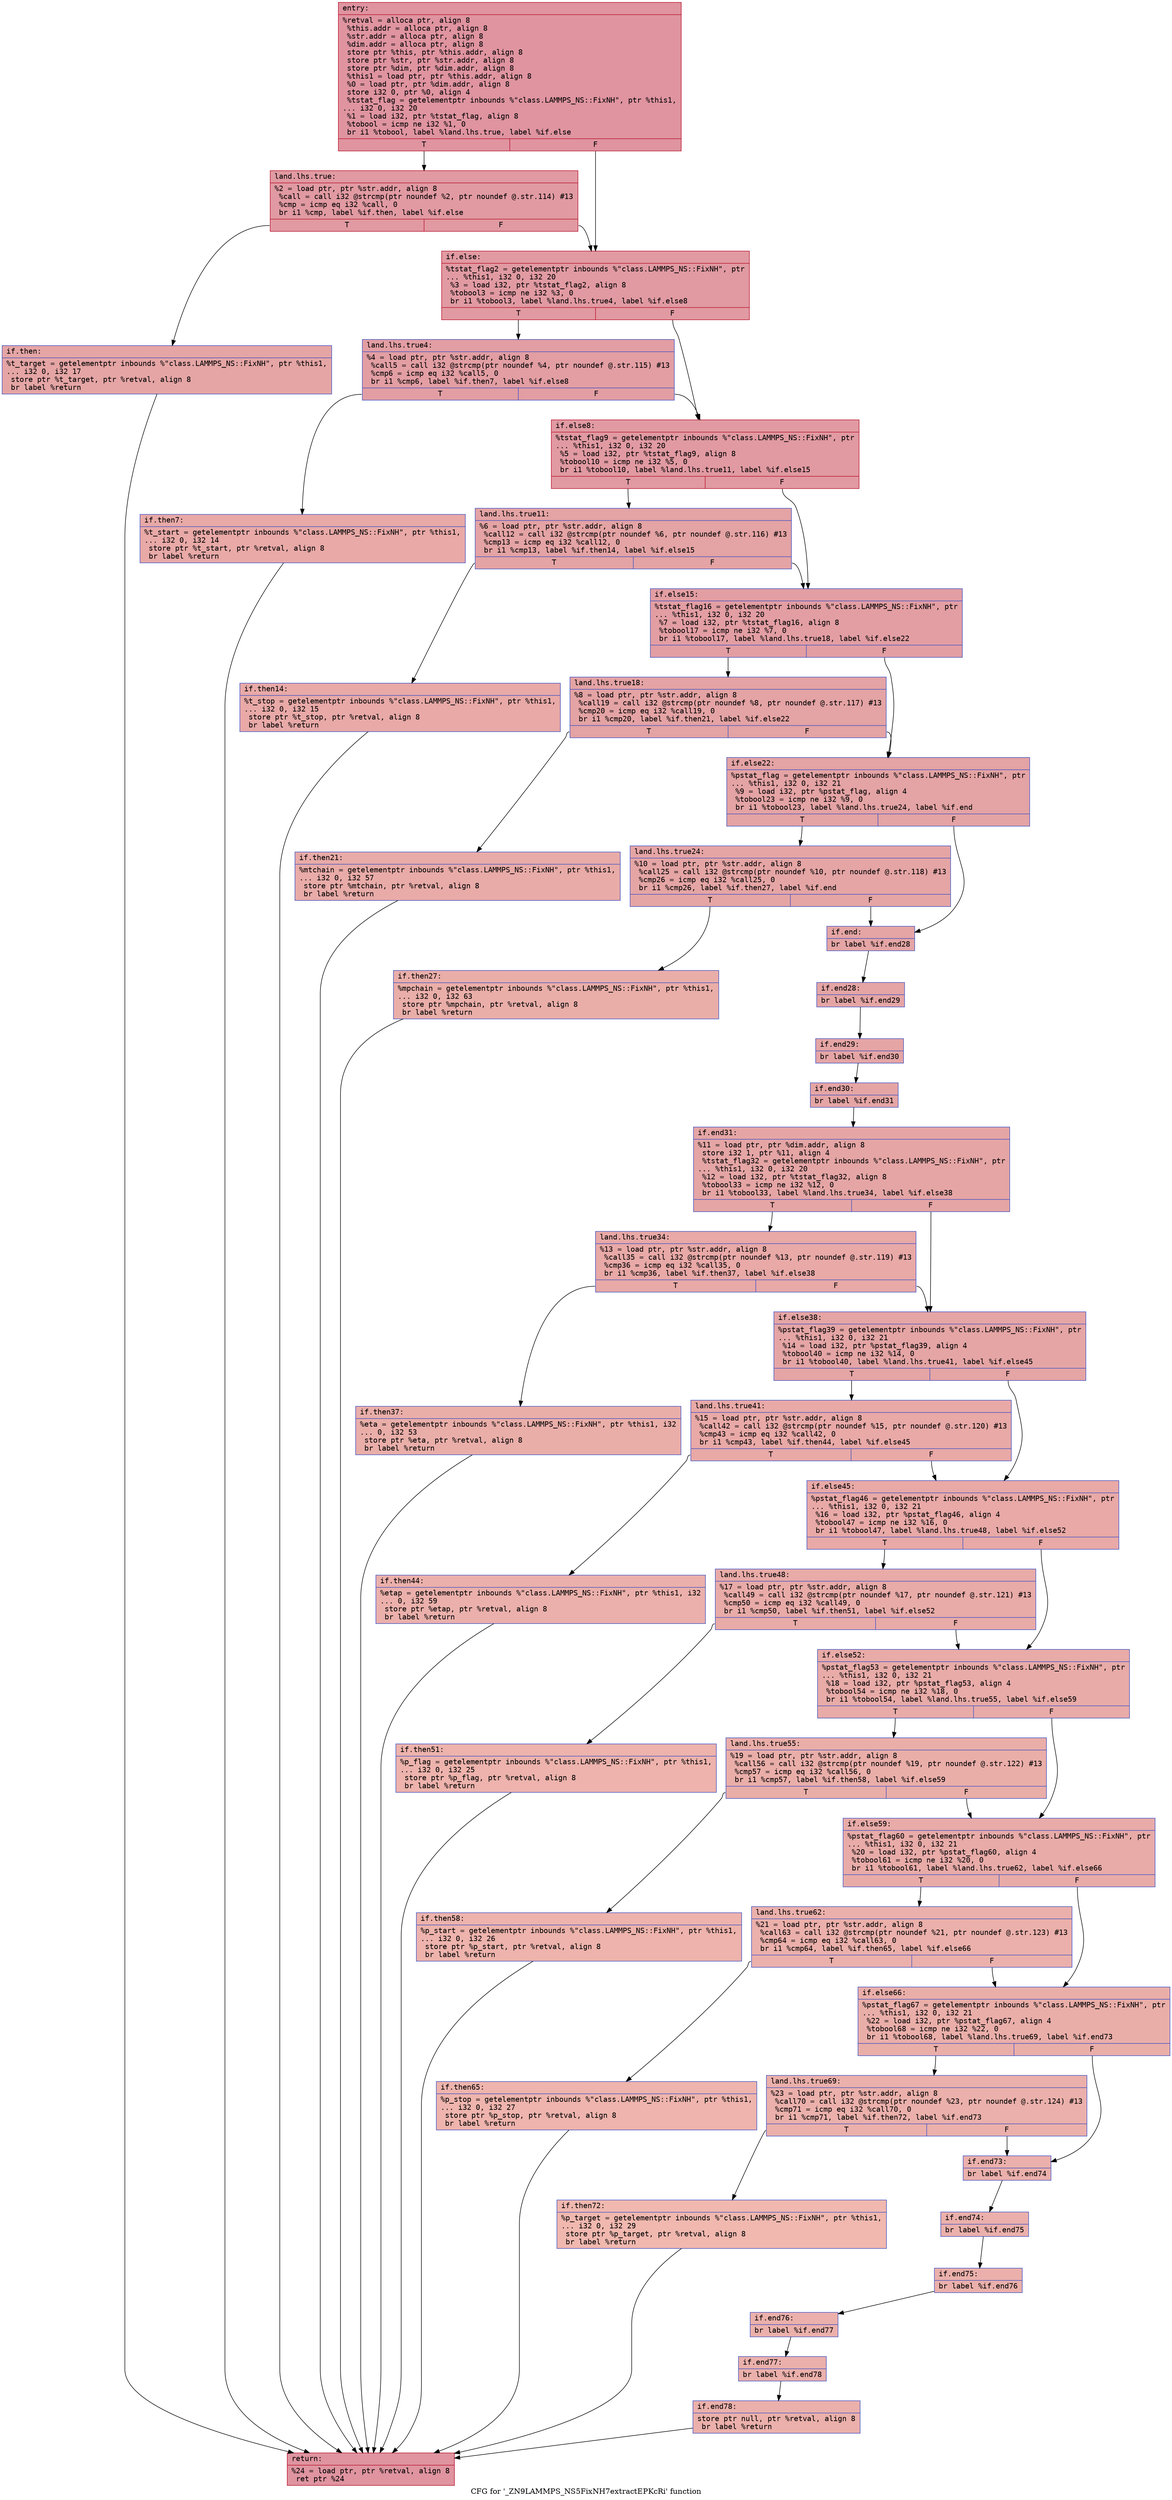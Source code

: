 digraph "CFG for '_ZN9LAMMPS_NS5FixNH7extractEPKcRi' function" {
	label="CFG for '_ZN9LAMMPS_NS5FixNH7extractEPKcRi' function";

	Node0x55b2c7deed50 [shape=record,color="#b70d28ff", style=filled, fillcolor="#b70d2870" fontname="Courier",label="{entry:\l|  %retval = alloca ptr, align 8\l  %this.addr = alloca ptr, align 8\l  %str.addr = alloca ptr, align 8\l  %dim.addr = alloca ptr, align 8\l  store ptr %this, ptr %this.addr, align 8\l  store ptr %str, ptr %str.addr, align 8\l  store ptr %dim, ptr %dim.addr, align 8\l  %this1 = load ptr, ptr %this.addr, align 8\l  %0 = load ptr, ptr %dim.addr, align 8\l  store i32 0, ptr %0, align 4\l  %tstat_flag = getelementptr inbounds %\"class.LAMMPS_NS::FixNH\", ptr %this1,\l... i32 0, i32 20\l  %1 = load i32, ptr %tstat_flag, align 8\l  %tobool = icmp ne i32 %1, 0\l  br i1 %tobool, label %land.lhs.true, label %if.else\l|{<s0>T|<s1>F}}"];
	Node0x55b2c7deed50:s0 -> Node0x55b2c7def530[tooltip="entry -> land.lhs.true\nProbability 62.50%" ];
	Node0x55b2c7deed50:s1 -> Node0x55b2c7def5b0[tooltip="entry -> if.else\nProbability 37.50%" ];
	Node0x55b2c7def530 [shape=record,color="#b70d28ff", style=filled, fillcolor="#bb1b2c70" fontname="Courier",label="{land.lhs.true:\l|  %2 = load ptr, ptr %str.addr, align 8\l  %call = call i32 @strcmp(ptr noundef %2, ptr noundef @.str.114) #13\l  %cmp = icmp eq i32 %call, 0\l  br i1 %cmp, label %if.then, label %if.else\l|{<s0>T|<s1>F}}"];
	Node0x55b2c7def530:s0 -> Node0x55b2c7defaf0[tooltip="land.lhs.true -> if.then\nProbability 37.50%" ];
	Node0x55b2c7def530:s1 -> Node0x55b2c7def5b0[tooltip="land.lhs.true -> if.else\nProbability 62.50%" ];
	Node0x55b2c7defaf0 [shape=record,color="#3d50c3ff", style=filled, fillcolor="#c5333470" fontname="Courier",label="{if.then:\l|  %t_target = getelementptr inbounds %\"class.LAMMPS_NS::FixNH\", ptr %this1,\l... i32 0, i32 17\l  store ptr %t_target, ptr %retval, align 8\l  br label %return\l}"];
	Node0x55b2c7defaf0 -> Node0x55b2c7defda0[tooltip="if.then -> return\nProbability 100.00%" ];
	Node0x55b2c7def5b0 [shape=record,color="#b70d28ff", style=filled, fillcolor="#bb1b2c70" fontname="Courier",label="{if.else:\l|  %tstat_flag2 = getelementptr inbounds %\"class.LAMMPS_NS::FixNH\", ptr\l... %this1, i32 0, i32 20\l  %3 = load i32, ptr %tstat_flag2, align 8\l  %tobool3 = icmp ne i32 %3, 0\l  br i1 %tobool3, label %land.lhs.true4, label %if.else8\l|{<s0>T|<s1>F}}"];
	Node0x55b2c7def5b0:s0 -> Node0x55b2c7df00a0[tooltip="if.else -> land.lhs.true4\nProbability 62.50%" ];
	Node0x55b2c7def5b0:s1 -> Node0x55b2c7df0120[tooltip="if.else -> if.else8\nProbability 37.50%" ];
	Node0x55b2c7df00a0 [shape=record,color="#3d50c3ff", style=filled, fillcolor="#be242e70" fontname="Courier",label="{land.lhs.true4:\l|  %4 = load ptr, ptr %str.addr, align 8\l  %call5 = call i32 @strcmp(ptr noundef %4, ptr noundef @.str.115) #13\l  %cmp6 = icmp eq i32 %call5, 0\l  br i1 %cmp6, label %if.then7, label %if.else8\l|{<s0>T|<s1>F}}"];
	Node0x55b2c7df00a0:s0 -> Node0x55b2c7df04d0[tooltip="land.lhs.true4 -> if.then7\nProbability 37.50%" ];
	Node0x55b2c7df00a0:s1 -> Node0x55b2c7df0120[tooltip="land.lhs.true4 -> if.else8\nProbability 62.50%" ];
	Node0x55b2c7df04d0 [shape=record,color="#3d50c3ff", style=filled, fillcolor="#ca3b3770" fontname="Courier",label="{if.then7:\l|  %t_start = getelementptr inbounds %\"class.LAMMPS_NS::FixNH\", ptr %this1,\l... i32 0, i32 14\l  store ptr %t_start, ptr %retval, align 8\l  br label %return\l}"];
	Node0x55b2c7df04d0 -> Node0x55b2c7defda0[tooltip="if.then7 -> return\nProbability 100.00%" ];
	Node0x55b2c7df0120 [shape=record,color="#b70d28ff", style=filled, fillcolor="#bb1b2c70" fontname="Courier",label="{if.else8:\l|  %tstat_flag9 = getelementptr inbounds %\"class.LAMMPS_NS::FixNH\", ptr\l... %this1, i32 0, i32 20\l  %5 = load i32, ptr %tstat_flag9, align 8\l  %tobool10 = icmp ne i32 %5, 0\l  br i1 %tobool10, label %land.lhs.true11, label %if.else15\l|{<s0>T|<s1>F}}"];
	Node0x55b2c7df0120:s0 -> Node0x55b2c7df0bb0[tooltip="if.else8 -> land.lhs.true11\nProbability 62.50%" ];
	Node0x55b2c7df0120:s1 -> Node0x55b2c7df0c30[tooltip="if.else8 -> if.else15\nProbability 37.50%" ];
	Node0x55b2c7df0bb0 [shape=record,color="#3d50c3ff", style=filled, fillcolor="#c32e3170" fontname="Courier",label="{land.lhs.true11:\l|  %6 = load ptr, ptr %str.addr, align 8\l  %call12 = call i32 @strcmp(ptr noundef %6, ptr noundef @.str.116) #13\l  %cmp13 = icmp eq i32 %call12, 0\l  br i1 %cmp13, label %if.then14, label %if.else15\l|{<s0>T|<s1>F}}"];
	Node0x55b2c7df0bb0:s0 -> Node0x55b2c7df1010[tooltip="land.lhs.true11 -> if.then14\nProbability 37.50%" ];
	Node0x55b2c7df0bb0:s1 -> Node0x55b2c7df0c30[tooltip="land.lhs.true11 -> if.else15\nProbability 62.50%" ];
	Node0x55b2c7df1010 [shape=record,color="#3d50c3ff", style=filled, fillcolor="#ca3b3770" fontname="Courier",label="{if.then14:\l|  %t_stop = getelementptr inbounds %\"class.LAMMPS_NS::FixNH\", ptr %this1,\l... i32 0, i32 15\l  store ptr %t_stop, ptr %retval, align 8\l  br label %return\l}"];
	Node0x55b2c7df1010 -> Node0x55b2c7defda0[tooltip="if.then14 -> return\nProbability 100.00%" ];
	Node0x55b2c7df0c30 [shape=record,color="#3d50c3ff", style=filled, fillcolor="#be242e70" fontname="Courier",label="{if.else15:\l|  %tstat_flag16 = getelementptr inbounds %\"class.LAMMPS_NS::FixNH\", ptr\l... %this1, i32 0, i32 20\l  %7 = load i32, ptr %tstat_flag16, align 8\l  %tobool17 = icmp ne i32 %7, 0\l  br i1 %tobool17, label %land.lhs.true18, label %if.else22\l|{<s0>T|<s1>F}}"];
	Node0x55b2c7df0c30:s0 -> Node0x55b2c7df1530[tooltip="if.else15 -> land.lhs.true18\nProbability 62.50%" ];
	Node0x55b2c7df0c30:s1 -> Node0x55b2c7df15b0[tooltip="if.else15 -> if.else22\nProbability 37.50%" ];
	Node0x55b2c7df1530 [shape=record,color="#3d50c3ff", style=filled, fillcolor="#c32e3170" fontname="Courier",label="{land.lhs.true18:\l|  %8 = load ptr, ptr %str.addr, align 8\l  %call19 = call i32 @strcmp(ptr noundef %8, ptr noundef @.str.117) #13\l  %cmp20 = icmp eq i32 %call19, 0\l  br i1 %cmp20, label %if.then21, label %if.else22\l|{<s0>T|<s1>F}}"];
	Node0x55b2c7df1530:s0 -> Node0x55b2c7df1990[tooltip="land.lhs.true18 -> if.then21\nProbability 37.50%" ];
	Node0x55b2c7df1530:s1 -> Node0x55b2c7df15b0[tooltip="land.lhs.true18 -> if.else22\nProbability 62.50%" ];
	Node0x55b2c7df1990 [shape=record,color="#3d50c3ff", style=filled, fillcolor="#cc403a70" fontname="Courier",label="{if.then21:\l|  %mtchain = getelementptr inbounds %\"class.LAMMPS_NS::FixNH\", ptr %this1,\l... i32 0, i32 57\l  store ptr %mtchain, ptr %retval, align 8\l  br label %return\l}"];
	Node0x55b2c7df1990 -> Node0x55b2c7defda0[tooltip="if.then21 -> return\nProbability 100.00%" ];
	Node0x55b2c7df15b0 [shape=record,color="#3d50c3ff", style=filled, fillcolor="#c32e3170" fontname="Courier",label="{if.else22:\l|  %pstat_flag = getelementptr inbounds %\"class.LAMMPS_NS::FixNH\", ptr\l... %this1, i32 0, i32 21\l  %9 = load i32, ptr %pstat_flag, align 4\l  %tobool23 = icmp ne i32 %9, 0\l  br i1 %tobool23, label %land.lhs.true24, label %if.end\l|{<s0>T|<s1>F}}"];
	Node0x55b2c7df15b0:s0 -> Node0x55b2c7df1eb0[tooltip="if.else22 -> land.lhs.true24\nProbability 62.50%" ];
	Node0x55b2c7df15b0:s1 -> Node0x55b2c7df1f30[tooltip="if.else22 -> if.end\nProbability 37.50%" ];
	Node0x55b2c7df1eb0 [shape=record,color="#3d50c3ff", style=filled, fillcolor="#c5333470" fontname="Courier",label="{land.lhs.true24:\l|  %10 = load ptr, ptr %str.addr, align 8\l  %call25 = call i32 @strcmp(ptr noundef %10, ptr noundef @.str.118) #13\l  %cmp26 = icmp eq i32 %call25, 0\l  br i1 %cmp26, label %if.then27, label %if.end\l|{<s0>T|<s1>F}}"];
	Node0x55b2c7df1eb0:s0 -> Node0x55b2c7df2300[tooltip="land.lhs.true24 -> if.then27\nProbability 37.50%" ];
	Node0x55b2c7df1eb0:s1 -> Node0x55b2c7df1f30[tooltip="land.lhs.true24 -> if.end\nProbability 62.50%" ];
	Node0x55b2c7df2300 [shape=record,color="#3d50c3ff", style=filled, fillcolor="#d0473d70" fontname="Courier",label="{if.then27:\l|  %mpchain = getelementptr inbounds %\"class.LAMMPS_NS::FixNH\", ptr %this1,\l... i32 0, i32 63\l  store ptr %mpchain, ptr %retval, align 8\l  br label %return\l}"];
	Node0x55b2c7df2300 -> Node0x55b2c7defda0[tooltip="if.then27 -> return\nProbability 100.00%" ];
	Node0x55b2c7df1f30 [shape=record,color="#3d50c3ff", style=filled, fillcolor="#c5333470" fontname="Courier",label="{if.end:\l|  br label %if.end28\l}"];
	Node0x55b2c7df1f30 -> Node0x55b2c7df07f0[tooltip="if.end -> if.end28\nProbability 100.00%" ];
	Node0x55b2c7df07f0 [shape=record,color="#3d50c3ff", style=filled, fillcolor="#c5333470" fontname="Courier",label="{if.end28:\l|  br label %if.end29\l}"];
	Node0x55b2c7df07f0 -> Node0x55b2c7df29e0[tooltip="if.end28 -> if.end29\nProbability 100.00%" ];
	Node0x55b2c7df29e0 [shape=record,color="#3d50c3ff", style=filled, fillcolor="#c5333470" fontname="Courier",label="{if.end29:\l|  br label %if.end30\l}"];
	Node0x55b2c7df29e0 -> Node0x55b2c7df2ad0[tooltip="if.end29 -> if.end30\nProbability 100.00%" ];
	Node0x55b2c7df2ad0 [shape=record,color="#3d50c3ff", style=filled, fillcolor="#c5333470" fontname="Courier",label="{if.end30:\l|  br label %if.end31\l}"];
	Node0x55b2c7df2ad0 -> Node0x55b2c7df2bc0[tooltip="if.end30 -> if.end31\nProbability 100.00%" ];
	Node0x55b2c7df2bc0 [shape=record,color="#3d50c3ff", style=filled, fillcolor="#c5333470" fontname="Courier",label="{if.end31:\l|  %11 = load ptr, ptr %dim.addr, align 8\l  store i32 1, ptr %11, align 4\l  %tstat_flag32 = getelementptr inbounds %\"class.LAMMPS_NS::FixNH\", ptr\l... %this1, i32 0, i32 20\l  %12 = load i32, ptr %tstat_flag32, align 8\l  %tobool33 = icmp ne i32 %12, 0\l  br i1 %tobool33, label %land.lhs.true34, label %if.else38\l|{<s0>T|<s1>F}}"];
	Node0x55b2c7df2bc0:s0 -> Node0x55b2c7df3000[tooltip="if.end31 -> land.lhs.true34\nProbability 62.50%" ];
	Node0x55b2c7df2bc0:s1 -> Node0x55b2c7df3080[tooltip="if.end31 -> if.else38\nProbability 37.50%" ];
	Node0x55b2c7df3000 [shape=record,color="#3d50c3ff", style=filled, fillcolor="#ca3b3770" fontname="Courier",label="{land.lhs.true34:\l|  %13 = load ptr, ptr %str.addr, align 8\l  %call35 = call i32 @strcmp(ptr noundef %13, ptr noundef @.str.119) #13\l  %cmp36 = icmp eq i32 %call35, 0\l  br i1 %cmp36, label %if.then37, label %if.else38\l|{<s0>T|<s1>F}}"];
	Node0x55b2c7df3000:s0 -> Node0x55b2c7df3460[tooltip="land.lhs.true34 -> if.then37\nProbability 37.50%" ];
	Node0x55b2c7df3000:s1 -> Node0x55b2c7df3080[tooltip="land.lhs.true34 -> if.else38\nProbability 62.50%" ];
	Node0x55b2c7df3460 [shape=record,color="#3d50c3ff", style=filled, fillcolor="#d0473d70" fontname="Courier",label="{if.then37:\l|  %eta = getelementptr inbounds %\"class.LAMMPS_NS::FixNH\", ptr %this1, i32\l... 0, i32 53\l  store ptr %eta, ptr %retval, align 8\l  br label %return\l}"];
	Node0x55b2c7df3460 -> Node0x55b2c7defda0[tooltip="if.then37 -> return\nProbability 100.00%" ];
	Node0x55b2c7df3080 [shape=record,color="#3d50c3ff", style=filled, fillcolor="#c5333470" fontname="Courier",label="{if.else38:\l|  %pstat_flag39 = getelementptr inbounds %\"class.LAMMPS_NS::FixNH\", ptr\l... %this1, i32 0, i32 21\l  %14 = load i32, ptr %pstat_flag39, align 4\l  %tobool40 = icmp ne i32 %14, 0\l  br i1 %tobool40, label %land.lhs.true41, label %if.else45\l|{<s0>T|<s1>F}}"];
	Node0x55b2c7df3080:s0 -> Node0x55b2c7df3980[tooltip="if.else38 -> land.lhs.true41\nProbability 62.50%" ];
	Node0x55b2c7df3080:s1 -> Node0x55b2c7df3a00[tooltip="if.else38 -> if.else45\nProbability 37.50%" ];
	Node0x55b2c7df3980 [shape=record,color="#3d50c3ff", style=filled, fillcolor="#ca3b3770" fontname="Courier",label="{land.lhs.true41:\l|  %15 = load ptr, ptr %str.addr, align 8\l  %call42 = call i32 @strcmp(ptr noundef %15, ptr noundef @.str.120) #13\l  %cmp43 = icmp eq i32 %call42, 0\l  br i1 %cmp43, label %if.then44, label %if.else45\l|{<s0>T|<s1>F}}"];
	Node0x55b2c7df3980:s0 -> Node0x55b2c7df3de0[tooltip="land.lhs.true41 -> if.then44\nProbability 37.50%" ];
	Node0x55b2c7df3980:s1 -> Node0x55b2c7df3a00[tooltip="land.lhs.true41 -> if.else45\nProbability 62.50%" ];
	Node0x55b2c7df3de0 [shape=record,color="#3d50c3ff", style=filled, fillcolor="#d24b4070" fontname="Courier",label="{if.then44:\l|  %etap = getelementptr inbounds %\"class.LAMMPS_NS::FixNH\", ptr %this1, i32\l... 0, i32 59\l  store ptr %etap, ptr %retval, align 8\l  br label %return\l}"];
	Node0x55b2c7df3de0 -> Node0x55b2c7defda0[tooltip="if.then44 -> return\nProbability 100.00%" ];
	Node0x55b2c7df3a00 [shape=record,color="#3d50c3ff", style=filled, fillcolor="#ca3b3770" fontname="Courier",label="{if.else45:\l|  %pstat_flag46 = getelementptr inbounds %\"class.LAMMPS_NS::FixNH\", ptr\l... %this1, i32 0, i32 21\l  %16 = load i32, ptr %pstat_flag46, align 4\l  %tobool47 = icmp ne i32 %16, 0\l  br i1 %tobool47, label %land.lhs.true48, label %if.else52\l|{<s0>T|<s1>F}}"];
	Node0x55b2c7df3a00:s0 -> Node0x55b2c7df4300[tooltip="if.else45 -> land.lhs.true48\nProbability 62.50%" ];
	Node0x55b2c7df3a00:s1 -> Node0x55b2c7df4380[tooltip="if.else45 -> if.else52\nProbability 37.50%" ];
	Node0x55b2c7df4300 [shape=record,color="#3d50c3ff", style=filled, fillcolor="#cc403a70" fontname="Courier",label="{land.lhs.true48:\l|  %17 = load ptr, ptr %str.addr, align 8\l  %call49 = call i32 @strcmp(ptr noundef %17, ptr noundef @.str.121) #13\l  %cmp50 = icmp eq i32 %call49, 0\l  br i1 %cmp50, label %if.then51, label %if.else52\l|{<s0>T|<s1>F}}"];
	Node0x55b2c7df4300:s0 -> Node0x55b2c7df4760[tooltip="land.lhs.true48 -> if.then51\nProbability 37.50%" ];
	Node0x55b2c7df4300:s1 -> Node0x55b2c7df4380[tooltip="land.lhs.true48 -> if.else52\nProbability 62.50%" ];
	Node0x55b2c7df4760 [shape=record,color="#3d50c3ff", style=filled, fillcolor="#d6524470" fontname="Courier",label="{if.then51:\l|  %p_flag = getelementptr inbounds %\"class.LAMMPS_NS::FixNH\", ptr %this1,\l... i32 0, i32 25\l  store ptr %p_flag, ptr %retval, align 8\l  br label %return\l}"];
	Node0x55b2c7df4760 -> Node0x55b2c7defda0[tooltip="if.then51 -> return\nProbability 100.00%" ];
	Node0x55b2c7df4380 [shape=record,color="#3d50c3ff", style=filled, fillcolor="#cc403a70" fontname="Courier",label="{if.else52:\l|  %pstat_flag53 = getelementptr inbounds %\"class.LAMMPS_NS::FixNH\", ptr\l... %this1, i32 0, i32 21\l  %18 = load i32, ptr %pstat_flag53, align 4\l  %tobool54 = icmp ne i32 %18, 0\l  br i1 %tobool54, label %land.lhs.true55, label %if.else59\l|{<s0>T|<s1>F}}"];
	Node0x55b2c7df4380:s0 -> Node0x55b2c7df4c80[tooltip="if.else52 -> land.lhs.true55\nProbability 62.50%" ];
	Node0x55b2c7df4380:s1 -> Node0x55b2c7df4d00[tooltip="if.else52 -> if.else59\nProbability 37.50%" ];
	Node0x55b2c7df4c80 [shape=record,color="#3d50c3ff", style=filled, fillcolor="#d0473d70" fontname="Courier",label="{land.lhs.true55:\l|  %19 = load ptr, ptr %str.addr, align 8\l  %call56 = call i32 @strcmp(ptr noundef %19, ptr noundef @.str.122) #13\l  %cmp57 = icmp eq i32 %call56, 0\l  br i1 %cmp57, label %if.then58, label %if.else59\l|{<s0>T|<s1>F}}"];
	Node0x55b2c7df4c80:s0 -> Node0x55b2c7df50e0[tooltip="land.lhs.true55 -> if.then58\nProbability 37.50%" ];
	Node0x55b2c7df4c80:s1 -> Node0x55b2c7df4d00[tooltip="land.lhs.true55 -> if.else59\nProbability 62.50%" ];
	Node0x55b2c7df50e0 [shape=record,color="#3d50c3ff", style=filled, fillcolor="#d6524470" fontname="Courier",label="{if.then58:\l|  %p_start = getelementptr inbounds %\"class.LAMMPS_NS::FixNH\", ptr %this1,\l... i32 0, i32 26\l  store ptr %p_start, ptr %retval, align 8\l  br label %return\l}"];
	Node0x55b2c7df50e0 -> Node0x55b2c7defda0[tooltip="if.then58 -> return\nProbability 100.00%" ];
	Node0x55b2c7df4d00 [shape=record,color="#3d50c3ff", style=filled, fillcolor="#cc403a70" fontname="Courier",label="{if.else59:\l|  %pstat_flag60 = getelementptr inbounds %\"class.LAMMPS_NS::FixNH\", ptr\l... %this1, i32 0, i32 21\l  %20 = load i32, ptr %pstat_flag60, align 4\l  %tobool61 = icmp ne i32 %20, 0\l  br i1 %tobool61, label %land.lhs.true62, label %if.else66\l|{<s0>T|<s1>F}}"];
	Node0x55b2c7df4d00:s0 -> Node0x55b2c7df5600[tooltip="if.else59 -> land.lhs.true62\nProbability 62.50%" ];
	Node0x55b2c7df4d00:s1 -> Node0x55b2c7df5680[tooltip="if.else59 -> if.else66\nProbability 37.50%" ];
	Node0x55b2c7df5600 [shape=record,color="#3d50c3ff", style=filled, fillcolor="#d24b4070" fontname="Courier",label="{land.lhs.true62:\l|  %21 = load ptr, ptr %str.addr, align 8\l  %call63 = call i32 @strcmp(ptr noundef %21, ptr noundef @.str.123) #13\l  %cmp64 = icmp eq i32 %call63, 0\l  br i1 %cmp64, label %if.then65, label %if.else66\l|{<s0>T|<s1>F}}"];
	Node0x55b2c7df5600:s0 -> Node0x55b2c7df5a60[tooltip="land.lhs.true62 -> if.then65\nProbability 37.50%" ];
	Node0x55b2c7df5600:s1 -> Node0x55b2c7df5680[tooltip="land.lhs.true62 -> if.else66\nProbability 62.50%" ];
	Node0x55b2c7df5a60 [shape=record,color="#3d50c3ff", style=filled, fillcolor="#d8564670" fontname="Courier",label="{if.then65:\l|  %p_stop = getelementptr inbounds %\"class.LAMMPS_NS::FixNH\", ptr %this1,\l... i32 0, i32 27\l  store ptr %p_stop, ptr %retval, align 8\l  br label %return\l}"];
	Node0x55b2c7df5a60 -> Node0x55b2c7defda0[tooltip="if.then65 -> return\nProbability 100.00%" ];
	Node0x55b2c7df5680 [shape=record,color="#3d50c3ff", style=filled, fillcolor="#d0473d70" fontname="Courier",label="{if.else66:\l|  %pstat_flag67 = getelementptr inbounds %\"class.LAMMPS_NS::FixNH\", ptr\l... %this1, i32 0, i32 21\l  %22 = load i32, ptr %pstat_flag67, align 4\l  %tobool68 = icmp ne i32 %22, 0\l  br i1 %tobool68, label %land.lhs.true69, label %if.end73\l|{<s0>T|<s1>F}}"];
	Node0x55b2c7df5680:s0 -> Node0x55b2c7df5f80[tooltip="if.else66 -> land.lhs.true69\nProbability 62.50%" ];
	Node0x55b2c7df5680:s1 -> Node0x55b2c7df2350[tooltip="if.else66 -> if.end73\nProbability 37.50%" ];
	Node0x55b2c7df5f80 [shape=record,color="#3d50c3ff", style=filled, fillcolor="#d24b4070" fontname="Courier",label="{land.lhs.true69:\l|  %23 = load ptr, ptr %str.addr, align 8\l  %call70 = call i32 @strcmp(ptr noundef %23, ptr noundef @.str.124) #13\l  %cmp71 = icmp eq i32 %call70, 0\l  br i1 %cmp71, label %if.then72, label %if.end73\l|{<s0>T|<s1>F}}"];
	Node0x55b2c7df5f80:s0 -> Node0x55b2c7df2730[tooltip="land.lhs.true69 -> if.then72\nProbability 37.50%" ];
	Node0x55b2c7df5f80:s1 -> Node0x55b2c7df2350[tooltip="land.lhs.true69 -> if.end73\nProbability 62.50%" ];
	Node0x55b2c7df2730 [shape=record,color="#3d50c3ff", style=filled, fillcolor="#dc5d4a70" fontname="Courier",label="{if.then72:\l|  %p_target = getelementptr inbounds %\"class.LAMMPS_NS::FixNH\", ptr %this1,\l... i32 0, i32 29\l  store ptr %p_target, ptr %retval, align 8\l  br label %return\l}"];
	Node0x55b2c7df2730 -> Node0x55b2c7defda0[tooltip="if.then72 -> return\nProbability 100.00%" ];
	Node0x55b2c7df2350 [shape=record,color="#3d50c3ff", style=filled, fillcolor="#d24b4070" fontname="Courier",label="{if.end73:\l|  br label %if.end74\l}"];
	Node0x55b2c7df2350 -> Node0x55b2c7df2920[tooltip="if.end73 -> if.end74\nProbability 100.00%" ];
	Node0x55b2c7df2920 [shape=record,color="#3d50c3ff", style=filled, fillcolor="#d24b4070" fontname="Courier",label="{if.end74:\l|  br label %if.end75\l}"];
	Node0x55b2c7df2920 -> Node0x55b2c7df6dd0[tooltip="if.end74 -> if.end75\nProbability 100.00%" ];
	Node0x55b2c7df6dd0 [shape=record,color="#3d50c3ff", style=filled, fillcolor="#d24b4070" fontname="Courier",label="{if.end75:\l|  br label %if.end76\l}"];
	Node0x55b2c7df6dd0 -> Node0x55b2c7df6ec0[tooltip="if.end75 -> if.end76\nProbability 100.00%" ];
	Node0x55b2c7df6ec0 [shape=record,color="#3d50c3ff", style=filled, fillcolor="#d24b4070" fontname="Courier",label="{if.end76:\l|  br label %if.end77\l}"];
	Node0x55b2c7df6ec0 -> Node0x55b2c7df6fb0[tooltip="if.end76 -> if.end77\nProbability 100.00%" ];
	Node0x55b2c7df6fb0 [shape=record,color="#3d50c3ff", style=filled, fillcolor="#d24b4070" fontname="Courier",label="{if.end77:\l|  br label %if.end78\l}"];
	Node0x55b2c7df6fb0 -> Node0x55b2c7df70a0[tooltip="if.end77 -> if.end78\nProbability 100.00%" ];
	Node0x55b2c7df70a0 [shape=record,color="#3d50c3ff", style=filled, fillcolor="#d24b4070" fontname="Courier",label="{if.end78:\l|  store ptr null, ptr %retval, align 8\l  br label %return\l}"];
	Node0x55b2c7df70a0 -> Node0x55b2c7defda0[tooltip="if.end78 -> return\nProbability 100.00%" ];
	Node0x55b2c7defda0 [shape=record,color="#b70d28ff", style=filled, fillcolor="#b70d2870" fontname="Courier",label="{return:\l|  %24 = load ptr, ptr %retval, align 8\l  ret ptr %24\l}"];
}
